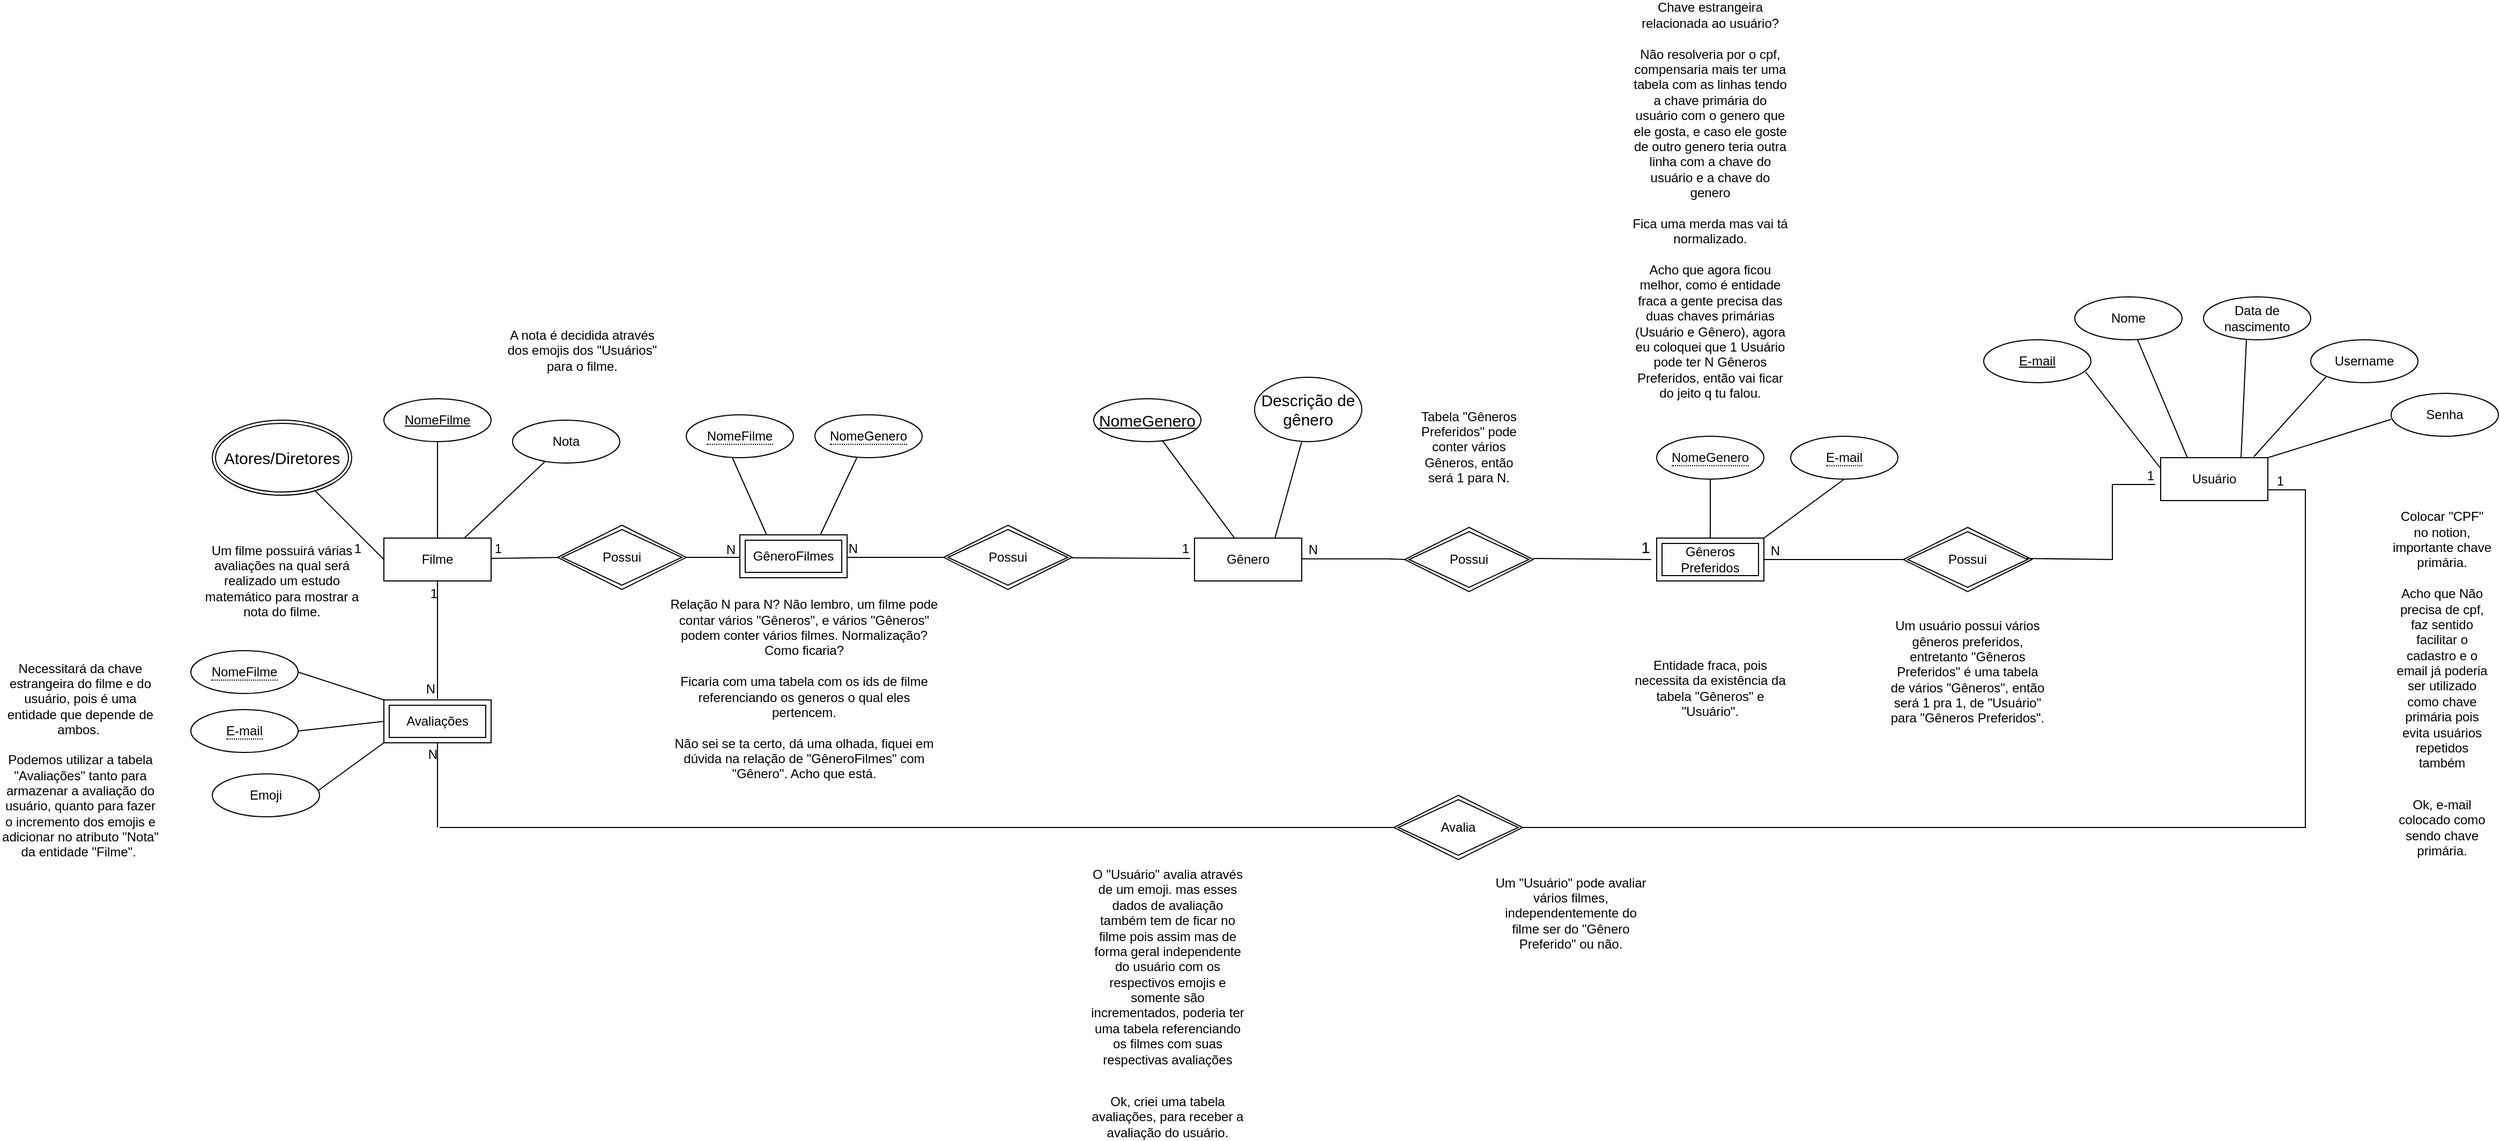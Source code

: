 <mxfile version="13.7.9" type="github">
  <diagram id="0xa6XQxd06VCzED5pH2x" name="Page-1">
    <mxGraphModel dx="1865" dy="1749" grid="1" gridSize="10" guides="1" tooltips="1" connect="1" arrows="1" fold="1" page="1" pageScale="1" pageWidth="827" pageHeight="1169" math="0" shadow="0">
      <root>
        <mxCell id="0" />
        <mxCell id="1" parent="0" />
        <mxCell id="W5c56srnWiqUfJg9jJK2-87" value="Filme" style="whiteSpace=wrap;html=1;align=center;" parent="1" vertex="1">
          <mxGeometry x="-392" y="160" width="100" height="40" as="geometry" />
        </mxCell>
        <mxCell id="W5c56srnWiqUfJg9jJK2-88" value="Usuário" style="whiteSpace=wrap;html=1;align=center;" parent="1" vertex="1">
          <mxGeometry x="1265" y="85" width="100" height="40" as="geometry" />
        </mxCell>
        <mxCell id="W5c56srnWiqUfJg9jJK2-89" value="Gênero" style="whiteSpace=wrap;html=1;align=center;" parent="1" vertex="1">
          <mxGeometry x="364" y="160" width="100" height="40" as="geometry" />
        </mxCell>
        <mxCell id="W5c56srnWiqUfJg9jJK2-91" value="Tabela &quot;Gêneros Preferidos&quot; pode conter vários Gêneros, então será 1 para N." style="text;html=1;strokeColor=none;fillColor=none;align=center;verticalAlign=middle;whiteSpace=wrap;rounded=0;" parent="1" vertex="1">
          <mxGeometry x="570" y="65" width="100" height="20" as="geometry" />
        </mxCell>
        <mxCell id="W5c56srnWiqUfJg9jJK2-93" style="edgeStyle=orthogonalEdgeStyle;rounded=0;orthogonalLoop=1;jettySize=auto;html=1;exitX=0.5;exitY=1;exitDx=0;exitDy=0;" parent="1" edge="1">
          <mxGeometry relative="1" as="geometry">
            <mxPoint x="-182" y="110" as="sourcePoint" />
            <mxPoint x="-182" y="110" as="targetPoint" />
          </mxGeometry>
        </mxCell>
        <mxCell id="W5c56srnWiqUfJg9jJK2-95" value="Nome" style="ellipse;whiteSpace=wrap;html=1;align=center;" parent="1" vertex="1">
          <mxGeometry x="1185" y="-65" width="100" height="40" as="geometry" />
        </mxCell>
        <mxCell id="W5c56srnWiqUfJg9jJK2-96" value="Data de nascimento" style="ellipse;whiteSpace=wrap;html=1;align=center;" parent="1" vertex="1">
          <mxGeometry x="1305" y="-65" width="100" height="40" as="geometry" />
        </mxCell>
        <mxCell id="W5c56srnWiqUfJg9jJK2-97" value="Username" style="ellipse;whiteSpace=wrap;html=1;align=center;" parent="1" vertex="1">
          <mxGeometry x="1405" y="-25" width="100" height="40" as="geometry" />
        </mxCell>
        <mxCell id="W5c56srnWiqUfJg9jJK2-100" value="Senha" style="ellipse;whiteSpace=wrap;html=1;align=center;" parent="1" vertex="1">
          <mxGeometry x="1480" y="25" width="100" height="40" as="geometry" />
        </mxCell>
        <mxCell id="W5c56srnWiqUfJg9jJK2-105" style="edgeStyle=orthogonalEdgeStyle;rounded=0;orthogonalLoop=1;jettySize=auto;html=1;exitX=0.5;exitY=1;exitDx=0;exitDy=0;" parent="1" source="W5c56srnWiqUfJg9jJK2-96" target="W5c56srnWiqUfJg9jJK2-96" edge="1">
          <mxGeometry relative="1" as="geometry" />
        </mxCell>
        <mxCell id="W5c56srnWiqUfJg9jJK2-106" value="" style="endArrow=none;html=1;rounded=0;exitX=1;exitY=0.5;exitDx=0;exitDy=0;entryX=0;entryY=0.25;entryDx=0;entryDy=0;" parent="1" target="W5c56srnWiqUfJg9jJK2-88" edge="1">
          <mxGeometry relative="1" as="geometry">
            <mxPoint x="1195" y="5" as="sourcePoint" />
            <mxPoint x="1315" y="65" as="targetPoint" />
          </mxGeometry>
        </mxCell>
        <mxCell id="W5c56srnWiqUfJg9jJK2-107" value="" style="endArrow=none;html=1;rounded=0;entryX=0.25;entryY=0;entryDx=0;entryDy=0;" parent="1" source="W5c56srnWiqUfJg9jJK2-95" target="W5c56srnWiqUfJg9jJK2-88" edge="1">
          <mxGeometry relative="1" as="geometry">
            <mxPoint x="1185" y="5" as="sourcePoint" />
            <mxPoint x="1285" y="55" as="targetPoint" />
          </mxGeometry>
        </mxCell>
        <mxCell id="W5c56srnWiqUfJg9jJK2-109" value="" style="endArrow=none;html=1;rounded=0;exitX=1;exitY=0.5;exitDx=0;exitDy=0;entryX=0.75;entryY=0;entryDx=0;entryDy=0;" parent="1" target="W5c56srnWiqUfJg9jJK2-88" edge="1">
          <mxGeometry relative="1" as="geometry">
            <mxPoint x="1345" y="-25" as="sourcePoint" />
            <mxPoint x="1445" y="25" as="targetPoint" />
          </mxGeometry>
        </mxCell>
        <mxCell id="W5c56srnWiqUfJg9jJK2-111" value="" style="endArrow=none;html=1;rounded=0;exitX=1;exitY=0;exitDx=0;exitDy=0;entryX=0;entryY=1;entryDx=0;entryDy=0;" parent="1" source="W5c56srnWiqUfJg9jJK2-88" edge="1">
          <mxGeometry relative="1" as="geometry">
            <mxPoint x="1365" y="35" as="sourcePoint" />
            <mxPoint x="1479.883" y="49.237" as="targetPoint" />
          </mxGeometry>
        </mxCell>
        <mxCell id="W5c56srnWiqUfJg9jJK2-112" value="" style="endArrow=none;html=1;rounded=0;entryX=0;entryY=1;entryDx=0;entryDy=0;exitX=0.87;exitY=-0.025;exitDx=0;exitDy=0;exitPerimeter=0;" parent="1" source="W5c56srnWiqUfJg9jJK2-88" target="W5c56srnWiqUfJg9jJK2-97" edge="1">
          <mxGeometry relative="1" as="geometry">
            <mxPoint x="1335" y="10" as="sourcePoint" />
            <mxPoint x="1435" y="60" as="targetPoint" />
            <Array as="points" />
          </mxGeometry>
        </mxCell>
        <mxCell id="W5c56srnWiqUfJg9jJK2-116" value="" style="edgeStyle=entityRelationEdgeStyle;fontSize=12;html=1;endArrow=ERoneToMany;startArrow=ERmandOne;targetPerimeterSpacing=0;sketch=0;rounded=0;strokeColor=none;" parent="1" edge="1">
          <mxGeometry width="100" height="100" relative="1" as="geometry">
            <mxPoint x="855" y="225" as="sourcePoint" />
            <mxPoint x="805" y="425" as="targetPoint" />
          </mxGeometry>
        </mxCell>
        <mxCell id="W5c56srnWiqUfJg9jJK2-118" value="Um usuário possui vários gêneros preferidos, entretanto &quot;Gêneros Preferidos&quot; é uma tabela de vários &quot;Gêneros&quot;, então será 1 pra 1, de &quot;Usuário&quot; para &quot;Gêneros Preferidos&quot;." style="text;html=1;strokeColor=none;fillColor=none;align=center;verticalAlign=middle;whiteSpace=wrap;rounded=0;" parent="1" vertex="1">
          <mxGeometry x="1010" y="275" width="150" height="20" as="geometry" />
        </mxCell>
        <mxCell id="W5c56srnWiqUfJg9jJK2-125" value="Nota" style="ellipse;whiteSpace=wrap;html=1;align=center;" parent="1" vertex="1">
          <mxGeometry x="-272" y="50" width="100" height="40" as="geometry" />
        </mxCell>
        <mxCell id="W5c56srnWiqUfJg9jJK2-128" value="NomeFilme" style="ellipse;whiteSpace=wrap;html=1;align=center;fontStyle=4;" parent="1" vertex="1">
          <mxGeometry x="-392" y="30" width="100" height="40" as="geometry" />
        </mxCell>
        <mxCell id="W5c56srnWiqUfJg9jJK2-129" value="" style="endArrow=none;html=1;rounded=0;strokeColor=#000000;exitX=0.5;exitY=1;exitDx=0;exitDy=0;" parent="1" source="W5c56srnWiqUfJg9jJK2-128" target="W5c56srnWiqUfJg9jJK2-87" edge="1">
          <mxGeometry relative="1" as="geometry">
            <mxPoint x="-472" y="120" as="sourcePoint" />
            <mxPoint x="-312" y="120" as="targetPoint" />
          </mxGeometry>
        </mxCell>
        <mxCell id="W5c56srnWiqUfJg9jJK2-130" value="" style="endArrow=none;html=1;rounded=0;strokeColor=#000000;entryX=0.75;entryY=0;entryDx=0;entryDy=0;" parent="1" source="W5c56srnWiqUfJg9jJK2-125" target="W5c56srnWiqUfJg9jJK2-87" edge="1">
          <mxGeometry relative="1" as="geometry">
            <mxPoint x="-402" y="100" as="sourcePoint" />
            <mxPoint x="-347.556" y="170" as="targetPoint" />
            <Array as="points" />
          </mxGeometry>
        </mxCell>
        <mxCell id="W5c56srnWiqUfJg9jJK2-137" value="Gêneros Preferidos" style="shape=ext;margin=3;double=1;whiteSpace=wrap;html=1;align=center;" parent="1" vertex="1">
          <mxGeometry x="795" y="160" width="100" height="40" as="geometry" />
        </mxCell>
        <mxCell id="W5c56srnWiqUfJg9jJK2-138" value="Entidade fraca, pois necessita da existência da tabela &quot;Gêneros&quot; e &quot;Usuário&quot;." style="text;html=1;strokeColor=none;fillColor=none;align=center;verticalAlign=middle;whiteSpace=wrap;rounded=0;" parent="1" vertex="1">
          <mxGeometry x="770" y="285" width="150" height="30" as="geometry" />
        </mxCell>
        <mxCell id="W5c56srnWiqUfJg9jJK2-139" style="edgeStyle=orthogonalEdgeStyle;rounded=0;sketch=0;jumpStyle=none;orthogonalLoop=1;jettySize=auto;html=1;exitX=0.5;exitY=1;exitDx=0;exitDy=0;startArrow=ERoneToMany;startFill=0;targetPerimeterSpacing=0;strokeColor=#000000;" parent="1" edge="1">
          <mxGeometry relative="1" as="geometry">
            <mxPoint x="1020" y="355" as="sourcePoint" />
            <mxPoint x="1020" y="355" as="targetPoint" />
          </mxGeometry>
        </mxCell>
        <mxCell id="W5c56srnWiqUfJg9jJK2-145" value="Possui" style="shape=rhombus;double=1;perimeter=rhombusPerimeter;whiteSpace=wrap;html=1;align=center;" parent="1" vertex="1">
          <mxGeometry x="1025" y="150" width="120" height="60" as="geometry" />
        </mxCell>
        <mxCell id="W5c56srnWiqUfJg9jJK2-147" value="&lt;span style=&quot;border-bottom: 1px dotted&quot;&gt;E-mail&lt;/span&gt;" style="ellipse;whiteSpace=wrap;html=1;align=center;" parent="1" vertex="1">
          <mxGeometry x="920" y="65" width="100" height="40" as="geometry" />
        </mxCell>
        <mxCell id="W5c56srnWiqUfJg9jJK2-148" value="" style="endArrow=none;html=1;rounded=0;strokeColor=#000000;strokeWidth=1;entryX=1;entryY=0;entryDx=0;entryDy=0;exitX=0.5;exitY=1;exitDx=0;exitDy=0;" parent="1" source="W5c56srnWiqUfJg9jJK2-147" target="W5c56srnWiqUfJg9jJK2-137" edge="1">
          <mxGeometry relative="1" as="geometry">
            <mxPoint x="795" y="90" as="sourcePoint" />
            <mxPoint x="955" y="90" as="targetPoint" />
          </mxGeometry>
        </mxCell>
        <mxCell id="W5c56srnWiqUfJg9jJK2-149" value="Chave estrangeira relacionada ao usuário?&lt;br&gt;&lt;br&gt;Não resolveria por o cpf, compensaria mais ter uma tabela com as linhas tendo a chave primária do usuário com o genero que ele gosta, e caso ele goste de outro genero teria outra linha com a chave do usuário e a chave do genero&lt;br&gt;&lt;br&gt;Fica uma merda mas vai tá normalizado.&lt;br&gt;&lt;br&gt;Acho que agora ficou melhor, como é entidade fraca a gente precisa das duas chaves primárias (Usuário e Gênero), agora eu coloquei que 1 Usuário pode ter N Gêneros Preferidos, então vai ficar do jeito q tu falou." style="text;html=1;strokeColor=none;fillColor=none;align=center;verticalAlign=middle;whiteSpace=wrap;rounded=0;" parent="1" vertex="1">
          <mxGeometry x="770" y="-170" width="150" height="30" as="geometry" />
        </mxCell>
        <mxCell id="W5c56srnWiqUfJg9jJK2-150" value="Possui" style="shape=rhombus;double=1;perimeter=rhombusPerimeter;whiteSpace=wrap;html=1;align=center;" parent="1" vertex="1">
          <mxGeometry x="560" y="150" width="120" height="60" as="geometry" />
        </mxCell>
        <mxCell id="W5c56srnWiqUfJg9jJK2-151" value="" style="endArrow=none;html=1;rounded=0;strokeColor=#000000;strokeWidth=1;" parent="1" edge="1">
          <mxGeometry relative="1" as="geometry">
            <mxPoint x="680" y="179" as="sourcePoint" />
            <mxPoint x="790" y="180" as="targetPoint" />
          </mxGeometry>
        </mxCell>
        <mxCell id="W5c56srnWiqUfJg9jJK2-152" value="1" style="resizable=0;html=1;align=right;verticalAlign=bottom;fontSize=15;" parent="W5c56srnWiqUfJg9jJK2-151" connectable="0" vertex="1">
          <mxGeometry x="1" relative="1" as="geometry">
            <mxPoint as="offset" />
          </mxGeometry>
        </mxCell>
        <mxCell id="W5c56srnWiqUfJg9jJK2-153" value="" style="endArrow=none;html=1;rounded=0;strokeColor=#000000;strokeWidth=1;entryX=0;entryY=0.5;entryDx=0;entryDy=0;" parent="1" target="W5c56srnWiqUfJg9jJK2-150" edge="1">
          <mxGeometry relative="1" as="geometry">
            <mxPoint x="464" y="179.33" as="sourcePoint" />
            <mxPoint x="550" y="179" as="targetPoint" />
            <Array as="points">
              <mxPoint x="544" y="179.33" />
            </Array>
          </mxGeometry>
        </mxCell>
        <mxCell id="W5c56srnWiqUfJg9jJK2-154" value="N" style="resizable=0;html=1;align=right;verticalAlign=bottom;" parent="W5c56srnWiqUfJg9jJK2-153" connectable="0" vertex="1">
          <mxGeometry x="1" relative="1" as="geometry">
            <mxPoint x="-79.99" as="offset" />
          </mxGeometry>
        </mxCell>
        <mxCell id="W5c56srnWiqUfJg9jJK2-156" value="" style="endArrow=none;html=1;rounded=0;strokeColor=#000000;strokeWidth=1;entryX=0;entryY=0.5;entryDx=0;entryDy=0;exitX=1;exitY=0.5;exitDx=0;exitDy=0;" parent="1" source="W5c56srnWiqUfJg9jJK2-137" target="W5c56srnWiqUfJg9jJK2-145" edge="1">
          <mxGeometry relative="1" as="geometry">
            <mxPoint x="860" y="195" as="sourcePoint" />
            <mxPoint x="1020" y="195" as="targetPoint" />
          </mxGeometry>
        </mxCell>
        <mxCell id="W5c56srnWiqUfJg9jJK2-157" value="N" style="resizable=0;html=1;align=right;verticalAlign=bottom;" parent="W5c56srnWiqUfJg9jJK2-156" connectable="0" vertex="1">
          <mxGeometry x="1" relative="1" as="geometry">
            <mxPoint x="-115" as="offset" />
          </mxGeometry>
        </mxCell>
        <mxCell id="W5c56srnWiqUfJg9jJK2-158" value="" style="endArrow=none;html=1;rounded=0;strokeColor=#000000;strokeWidth=1;" parent="1" edge="1">
          <mxGeometry relative="1" as="geometry">
            <mxPoint x="1140" y="179" as="sourcePoint" />
            <mxPoint x="1260" y="110" as="targetPoint" />
            <Array as="points">
              <mxPoint x="1220" y="180" />
              <mxPoint x="1220" y="110" />
            </Array>
          </mxGeometry>
        </mxCell>
        <mxCell id="W5c56srnWiqUfJg9jJK2-159" value="1" style="resizable=0;html=1;align=right;verticalAlign=bottom;" parent="W5c56srnWiqUfJg9jJK2-158" connectable="0" vertex="1">
          <mxGeometry x="1" relative="1" as="geometry" />
        </mxCell>
        <mxCell id="W5c56srnWiqUfJg9jJK2-161" value="" style="endArrow=none;html=1;rounded=0;strokeColor=#000000;strokeWidth=1;fontSize=15;" parent="1" edge="1">
          <mxGeometry relative="1" as="geometry">
            <mxPoint x="249.302" y="178.349" as="sourcePoint" />
            <mxPoint x="360" y="179" as="targetPoint" />
          </mxGeometry>
        </mxCell>
        <mxCell id="W5c56srnWiqUfJg9jJK2-162" value="1" style="resizable=0;html=1;align=right;verticalAlign=bottom;" parent="W5c56srnWiqUfJg9jJK2-161" connectable="0" vertex="1">
          <mxGeometry x="1" relative="1" as="geometry" />
        </mxCell>
        <mxCell id="W5c56srnWiqUfJg9jJK2-163" value="" style="endArrow=none;html=1;rounded=0;strokeColor=#000000;strokeWidth=1;fontSize=15;" parent="1" edge="1">
          <mxGeometry relative="1" as="geometry">
            <mxPoint x="-292" y="179" as="sourcePoint" />
            <mxPoint x="-220" y="178" as="targetPoint" />
          </mxGeometry>
        </mxCell>
        <mxCell id="W5c56srnWiqUfJg9jJK2-164" value="1" style="resizable=0;html=1;align=right;verticalAlign=bottom;" parent="W5c56srnWiqUfJg9jJK2-163" connectable="0" vertex="1">
          <mxGeometry x="1" relative="1" as="geometry">
            <mxPoint x="-192" as="offset" />
          </mxGeometry>
        </mxCell>
        <mxCell id="W5c56srnWiqUfJg9jJK2-165" value="Relação N para N? Não lembro, um filme pode contar vários &quot;Gêneros&quot;, e vários &quot;Gêneros&quot; podem conter vários filmes. Normalização? Como ficaria?&lt;br&gt;&lt;br&gt;Ficaria com uma tabela com os ids de filme referenciando os generos o qual eles pertencem. &lt;br&gt;&lt;br&gt;Não sei se ta certo, dá uma olhada, fiquei em dúvida na relação de &quot;GêneroFilmes&quot; com &quot;Gênero&quot;. Acho que está." style="text;html=1;strokeColor=none;fillColor=none;align=center;verticalAlign=middle;whiteSpace=wrap;rounded=0;" parent="1" vertex="1">
          <mxGeometry x="-130" y="291" width="260" height="20" as="geometry" />
        </mxCell>
        <mxCell id="W5c56srnWiqUfJg9jJK2-168" value="Colocar &quot;CPF&quot; no notion, importante chave primária.&lt;br&gt;&lt;br&gt;Acho que Não precisa de cpf, faz sentido facilitar o cadastro e o email já poderia ser utilizado como chave primária pois evita usuários repetidos também&lt;br&gt;" style="text;html=1;strokeColor=none;fillColor=none;align=center;verticalAlign=middle;whiteSpace=wrap;rounded=0;" parent="1" vertex="1">
          <mxGeometry x="1480" y="245" width="95" height="20" as="geometry" />
        </mxCell>
        <mxCell id="W5c56srnWiqUfJg9jJK2-169" value="NomeGenero" style="ellipse;whiteSpace=wrap;html=1;align=center;fontStyle=4;fontSize=15;" parent="1" vertex="1">
          <mxGeometry x="270" y="30" width="100" height="40" as="geometry" />
        </mxCell>
        <mxCell id="W5c56srnWiqUfJg9jJK2-170" value="Descrição de gênero" style="ellipse;whiteSpace=wrap;html=1;align=center;fontSize=15;" parent="1" vertex="1">
          <mxGeometry x="420" y="10" width="100" height="60" as="geometry" />
        </mxCell>
        <mxCell id="W5c56srnWiqUfJg9jJK2-172" value="" style="endArrow=none;html=1;rounded=0;strokeColor=#000000;strokeWidth=1;fontSize=15;entryX=0.373;entryY=0;entryDx=0;entryDy=0;entryPerimeter=0;" parent="1" source="W5c56srnWiqUfJg9jJK2-169" target="W5c56srnWiqUfJg9jJK2-89" edge="1">
          <mxGeometry relative="1" as="geometry">
            <mxPoint x="100" as="sourcePoint" />
            <mxPoint x="260" as="targetPoint" />
          </mxGeometry>
        </mxCell>
        <mxCell id="W5c56srnWiqUfJg9jJK2-173" value="" style="endArrow=none;html=1;rounded=0;strokeColor=#000000;strokeWidth=1;fontSize=15;entryX=0.75;entryY=0;entryDx=0;entryDy=0;" parent="1" target="W5c56srnWiqUfJg9jJK2-89" edge="1">
          <mxGeometry relative="1" as="geometry">
            <mxPoint x="464.005" y="70.005" as="sourcePoint" />
            <mxPoint x="531.26" y="160.81" as="targetPoint" />
          </mxGeometry>
        </mxCell>
        <mxCell id="W5c56srnWiqUfJg9jJK2-176" value="" style="endArrow=none;html=1;rounded=0;strokeColor=#000000;strokeWidth=1;fontSize=15;exitX=1;exitY=0.5;exitDx=0;exitDy=0;entryX=1;entryY=0.75;entryDx=0;entryDy=0;" parent="1" target="W5c56srnWiqUfJg9jJK2-88" edge="1">
          <mxGeometry relative="1" as="geometry">
            <mxPoint x="670" y="430" as="sourcePoint" />
            <mxPoint x="1410" y="120" as="targetPoint" />
            <Array as="points">
              <mxPoint x="1400" y="430" />
              <mxPoint x="1400" y="115" />
            </Array>
          </mxGeometry>
        </mxCell>
        <mxCell id="W5c56srnWiqUfJg9jJK2-177" value="1" style="resizable=0;html=1;align=right;verticalAlign=bottom;" parent="W5c56srnWiqUfJg9jJK2-176" connectable="0" vertex="1">
          <mxGeometry x="1" relative="1" as="geometry">
            <mxPoint x="15" as="offset" />
          </mxGeometry>
        </mxCell>
        <mxCell id="W5c56srnWiqUfJg9jJK2-178" value="Um &quot;Usuário&quot; pode avaliar vários filmes, independentemente do filme ser do &quot;Gênero Preferido&quot; ou não." style="text;html=1;strokeColor=none;fillColor=none;align=center;verticalAlign=middle;whiteSpace=wrap;rounded=0;" parent="1" vertex="1">
          <mxGeometry x="640" y="500" width="150" height="20" as="geometry" />
        </mxCell>
        <mxCell id="W5c56srnWiqUfJg9jJK2-179" value="" style="endArrow=none;html=1;rounded=0;strokeColor=#000000;strokeWidth=1;fontSize=15;entryX=0;entryY=0.5;entryDx=0;entryDy=0;" parent="1" edge="1">
          <mxGeometry relative="1" as="geometry">
            <mxPoint x="-80" y="430" as="sourcePoint" />
            <mxPoint x="550" y="430" as="targetPoint" />
            <Array as="points">
              <mxPoint x="-340" y="430" />
              <mxPoint x="-220" y="430" />
            </Array>
          </mxGeometry>
        </mxCell>
        <mxCell id="W5c56srnWiqUfJg9jJK2-181" value="O &quot;Usuário&quot; avalia através de um emoji. mas esses dados de avaliação também tem de ficar no filme pois assim mas de forma geral independente do usuário com os respectivos emojis e somente são incrementados, poderia ter uma tabela referenciando os filmes com suas respectivas avaliações" style="text;html=1;strokeColor=none;fillColor=none;align=center;verticalAlign=middle;whiteSpace=wrap;rounded=0;" parent="1" vertex="1">
          <mxGeometry x="264" y="550" width="150" height="20" as="geometry" />
        </mxCell>
        <mxCell id="W5c56srnWiqUfJg9jJK2-182" value="A nota é decidida através dos emojis dos &quot;Usuários&quot; para o filme." style="text;html=1;strokeColor=none;fillColor=none;align=center;verticalAlign=middle;whiteSpace=wrap;rounded=0;" parent="1" vertex="1">
          <mxGeometry x="-282" y="-25" width="150" height="20" as="geometry" />
        </mxCell>
        <mxCell id="W5c56srnWiqUfJg9jJK2-183" value="Atores/Diretores" style="ellipse;shape=doubleEllipse;margin=3;whiteSpace=wrap;html=1;align=center;fontSize=15;" parent="1" vertex="1">
          <mxGeometry x="-552" y="50" width="130" height="70" as="geometry" />
        </mxCell>
        <mxCell id="W5c56srnWiqUfJg9jJK2-185" value="" style="endArrow=none;html=1;rounded=0;strokeColor=#000000;strokeWidth=1;fontSize=15;entryX=0;entryY=0.5;entryDx=0;entryDy=0;" parent="1" source="W5c56srnWiqUfJg9jJK2-183" target="W5c56srnWiqUfJg9jJK2-87" edge="1">
          <mxGeometry relative="1" as="geometry">
            <mxPoint x="-567" y="180" as="sourcePoint" />
            <mxPoint x="-407" y="180" as="targetPoint" />
          </mxGeometry>
        </mxCell>
        <mxCell id="sbRYQMaYCzekH6Nd8PXY-3" value="" style="endArrow=none;html=1;rounded=0;strokeColor=#000000;strokeWidth=1;fontSize=15;entryX=0.5;entryY=1;entryDx=0;entryDy=0;exitX=0.5;exitY=0;exitDx=0;exitDy=0;exitPerimeter=0;" edge="1" parent="1" target="W5c56srnWiqUfJg9jJK2-87">
          <mxGeometry relative="1" as="geometry">
            <mxPoint x="-342" y="310" as="sourcePoint" />
            <mxPoint x="-342.5" y="210" as="targetPoint" />
            <Array as="points" />
          </mxGeometry>
        </mxCell>
        <mxCell id="sbRYQMaYCzekH6Nd8PXY-4" value="1" style="resizable=0;html=1;align=right;verticalAlign=bottom;" connectable="0" vertex="1" parent="sbRYQMaYCzekH6Nd8PXY-3">
          <mxGeometry x="1" relative="1" as="geometry">
            <mxPoint y="20" as="offset" />
          </mxGeometry>
        </mxCell>
        <mxCell id="sbRYQMaYCzekH6Nd8PXY-5" value="N" style="resizable=0;html=1;align=right;verticalAlign=bottom;" connectable="0" vertex="1" parent="1">
          <mxGeometry x="-122.001" y="320.0" as="geometry">
            <mxPoint x="-221" y="-11" as="offset" />
          </mxGeometry>
        </mxCell>
        <mxCell id="sbRYQMaYCzekH6Nd8PXY-6" value="Ok, criei uma tabela avaliações, para receber a avaliação do usuário." style="text;html=1;strokeColor=none;fillColor=none;align=center;verticalAlign=middle;whiteSpace=wrap;rounded=0;" vertex="1" parent="1">
          <mxGeometry x="264" y="690" width="150" height="20" as="geometry" />
        </mxCell>
        <mxCell id="sbRYQMaYCzekH6Nd8PXY-9" value="Um filme possuirá várias avaliações na qual será realizado um estudo matemático para mostrar a nota do filme." style="text;html=1;strokeColor=none;fillColor=none;align=center;verticalAlign=middle;whiteSpace=wrap;rounded=0;" vertex="1" parent="1">
          <mxGeometry x="-562" y="190" width="150" height="20" as="geometry" />
        </mxCell>
        <mxCell id="sbRYQMaYCzekH6Nd8PXY-10" value="E-mail" style="ellipse;whiteSpace=wrap;html=1;align=center;fontStyle=4;" vertex="1" parent="1">
          <mxGeometry x="1100" y="-25" width="100" height="40" as="geometry" />
        </mxCell>
        <mxCell id="sbRYQMaYCzekH6Nd8PXY-11" value="Ok, e-mail colocado como sendo chave primária." style="text;html=1;strokeColor=none;fillColor=none;align=center;verticalAlign=middle;whiteSpace=wrap;rounded=0;" vertex="1" parent="1">
          <mxGeometry x="1480" y="420" width="95" height="20" as="geometry" />
        </mxCell>
        <mxCell id="sbRYQMaYCzekH6Nd8PXY-12" value="Necessitará da chave estrangeira do filme e do usuário, pois é uma entidade que depende de ambos.&amp;nbsp;" style="text;html=1;strokeColor=none;fillColor=none;align=center;verticalAlign=middle;whiteSpace=wrap;rounded=0;" vertex="1" parent="1">
          <mxGeometry x="-750" y="300" width="150" height="20" as="geometry" />
        </mxCell>
        <mxCell id="sbRYQMaYCzekH6Nd8PXY-13" value="N" style="resizable=0;html=1;align=right;verticalAlign=bottom;" connectable="0" vertex="1" parent="1">
          <mxGeometry x="-342" y="370" as="geometry" />
        </mxCell>
        <mxCell id="sbRYQMaYCzekH6Nd8PXY-14" value="Avaliações" style="shape=ext;margin=3;double=1;whiteSpace=wrap;html=1;align=center;" vertex="1" parent="1">
          <mxGeometry x="-392" y="311" width="100" height="40" as="geometry" />
        </mxCell>
        <mxCell id="sbRYQMaYCzekH6Nd8PXY-15" value="&lt;span style=&quot;border-bottom: 1px dotted&quot;&gt;NomeFilme&lt;/span&gt;" style="ellipse;whiteSpace=wrap;html=1;align=center;" vertex="1" parent="1">
          <mxGeometry x="-572" y="265" width="100" height="40" as="geometry" />
        </mxCell>
        <mxCell id="sbRYQMaYCzekH6Nd8PXY-17" value="" style="endArrow=none;html=1;rounded=0;entryX=0;entryY=0;entryDx=0;entryDy=0;exitX=1;exitY=0.5;exitDx=0;exitDy=0;" edge="1" parent="1" source="sbRYQMaYCzekH6Nd8PXY-15" target="sbRYQMaYCzekH6Nd8PXY-14">
          <mxGeometry relative="1" as="geometry">
            <mxPoint x="-552" y="200" as="sourcePoint" />
            <mxPoint x="-392" y="200" as="targetPoint" />
          </mxGeometry>
        </mxCell>
        <mxCell id="sbRYQMaYCzekH6Nd8PXY-19" value="" style="endArrow=none;html=1;rounded=0;entryX=0;entryY=1;entryDx=0;entryDy=0;exitX=0.948;exitY=0.3;exitDx=0;exitDy=0;exitPerimeter=0;" edge="1" parent="1" target="sbRYQMaYCzekH6Nd8PXY-14">
          <mxGeometry relative="1" as="geometry">
            <mxPoint x="-462.2" y="402" as="sourcePoint" />
            <mxPoint x="-382" y="420" as="targetPoint" />
            <Array as="points" />
          </mxGeometry>
        </mxCell>
        <mxCell id="sbRYQMaYCzekH6Nd8PXY-21" value="&lt;span style=&quot;border-bottom: 1px dotted&quot;&gt;E-mail&lt;/span&gt;" style="ellipse;whiteSpace=wrap;html=1;align=center;" vertex="1" parent="1">
          <mxGeometry x="-572" y="320" width="100" height="40" as="geometry" />
        </mxCell>
        <mxCell id="sbRYQMaYCzekH6Nd8PXY-22" value="" style="endArrow=none;html=1;rounded=0;entryX=0;entryY=0.5;entryDx=0;entryDy=0;exitX=1;exitY=0.5;exitDx=0;exitDy=0;" edge="1" parent="1" source="sbRYQMaYCzekH6Nd8PXY-21" target="sbRYQMaYCzekH6Nd8PXY-14">
          <mxGeometry relative="1" as="geometry">
            <mxPoint x="-452.2" y="412" as="sourcePoint" />
            <mxPoint x="-382" y="361" as="targetPoint" />
            <Array as="points" />
          </mxGeometry>
        </mxCell>
        <mxCell id="sbRYQMaYCzekH6Nd8PXY-23" value="&lt;span style=&quot;border-bottom: 1px dotted&quot;&gt;NomeGenero&lt;/span&gt;" style="ellipse;whiteSpace=wrap;html=1;align=center;" vertex="1" parent="1">
          <mxGeometry x="795" y="65" width="100" height="40" as="geometry" />
        </mxCell>
        <mxCell id="sbRYQMaYCzekH6Nd8PXY-24" value="" style="endArrow=none;html=1;rounded=0;strokeColor=#000000;strokeWidth=1;exitX=0.5;exitY=1;exitDx=0;exitDy=0;" edge="1" parent="1" source="sbRYQMaYCzekH6Nd8PXY-23" target="W5c56srnWiqUfJg9jJK2-137">
          <mxGeometry relative="1" as="geometry">
            <mxPoint x="940" y="105" as="sourcePoint" />
            <mxPoint x="855" y="170" as="targetPoint" />
          </mxGeometry>
        </mxCell>
        <mxCell id="sbRYQMaYCzekH6Nd8PXY-25" value="Emoji" style="ellipse;whiteSpace=wrap;html=1;align=center;" vertex="1" parent="1">
          <mxGeometry x="-552" y="380" width="100" height="40" as="geometry" />
        </mxCell>
        <mxCell id="sbRYQMaYCzekH6Nd8PXY-27" value="Podemos utilizar a tabela &quot;Avaliações&quot; tanto para armazenar a avaliação do usuário, quanto para fazer o incremento dos emojis e adicionar no atributo &quot;Nota&quot; da entidade &quot;Filme&quot;.&amp;nbsp;" style="text;html=1;strokeColor=none;fillColor=none;align=center;verticalAlign=middle;whiteSpace=wrap;rounded=0;" vertex="1" parent="1">
          <mxGeometry x="-750" y="400" width="150" height="20" as="geometry" />
        </mxCell>
        <mxCell id="sbRYQMaYCzekH6Nd8PXY-40" value="" style="endArrow=none;html=1;rounded=0;" edge="1" parent="1">
          <mxGeometry relative="1" as="geometry">
            <mxPoint x="-342" y="351" as="sourcePoint" />
            <mxPoint x="-342" y="430" as="targetPoint" />
          </mxGeometry>
        </mxCell>
        <mxCell id="sbRYQMaYCzekH6Nd8PXY-45" value="GêneroFilmes" style="shape=ext;margin=3;double=1;whiteSpace=wrap;html=1;align=center;" vertex="1" parent="1">
          <mxGeometry x="-60" y="157" width="100" height="40" as="geometry" />
        </mxCell>
        <mxCell id="sbRYQMaYCzekH6Nd8PXY-49" value="" style="endArrow=none;html=1;rounded=0;strokeColor=#000000;strokeWidth=1;fontSize=15;" edge="1" parent="1">
          <mxGeometry relative="1" as="geometry">
            <mxPoint x="-122" y="178" as="sourcePoint" />
            <mxPoint x="-60" y="178" as="targetPoint" />
          </mxGeometry>
        </mxCell>
        <mxCell id="sbRYQMaYCzekH6Nd8PXY-50" value="1" style="resizable=0;html=1;align=right;verticalAlign=bottom;" connectable="0" vertex="1" parent="sbRYQMaYCzekH6Nd8PXY-49">
          <mxGeometry x="1" relative="1" as="geometry">
            <mxPoint x="-222" as="offset" />
          </mxGeometry>
        </mxCell>
        <mxCell id="sbRYQMaYCzekH6Nd8PXY-51" value="N" style="resizable=0;html=1;align=right;verticalAlign=bottom;" connectable="0" vertex="1" parent="1">
          <mxGeometry x="-100" y="140" as="geometry">
            <mxPoint x="36" y="39" as="offset" />
          </mxGeometry>
        </mxCell>
        <mxCell id="sbRYQMaYCzekH6Nd8PXY-52" value="" style="endArrow=none;html=1;rounded=0;strokeColor=#000000;strokeWidth=1;fontSize=15;" edge="1" parent="1">
          <mxGeometry relative="1" as="geometry">
            <mxPoint x="40" y="178" as="sourcePoint" />
            <mxPoint x="130" y="178" as="targetPoint" />
          </mxGeometry>
        </mxCell>
        <mxCell id="sbRYQMaYCzekH6Nd8PXY-53" value="N" style="resizable=0;html=1;align=right;verticalAlign=bottom;" connectable="0" vertex="1" parent="sbRYQMaYCzekH6Nd8PXY-52">
          <mxGeometry x="1" relative="1" as="geometry">
            <mxPoint x="-80" as="offset" />
          </mxGeometry>
        </mxCell>
        <mxCell id="sbRYQMaYCzekH6Nd8PXY-54" value="&lt;span style=&quot;border-bottom: 1px dotted&quot;&gt;NomeFilme&lt;/span&gt;" style="ellipse;whiteSpace=wrap;html=1;align=center;" vertex="1" parent="1">
          <mxGeometry x="-110" y="45" width="100" height="40" as="geometry" />
        </mxCell>
        <mxCell id="sbRYQMaYCzekH6Nd8PXY-55" value="&lt;span style=&quot;border-bottom: 1px dotted&quot;&gt;NomeGenero&lt;/span&gt;" style="ellipse;whiteSpace=wrap;html=1;align=center;" vertex="1" parent="1">
          <mxGeometry x="10" y="45" width="100" height="40" as="geometry" />
        </mxCell>
        <mxCell id="sbRYQMaYCzekH6Nd8PXY-56" value="" style="endArrow=none;html=1;rounded=0;strokeColor=#000000;strokeWidth=1;fontSize=15;entryX=0.75;entryY=0;entryDx=0;entryDy=0;exitX=0.394;exitY=0.985;exitDx=0;exitDy=0;exitPerimeter=0;" edge="1" parent="1" source="sbRYQMaYCzekH6Nd8PXY-55" target="sbRYQMaYCzekH6Nd8PXY-45">
          <mxGeometry relative="1" as="geometry">
            <mxPoint x="39.997" y="89.995" as="sourcePoint" />
            <mxPoint x="107.17" y="180.81" as="targetPoint" />
          </mxGeometry>
        </mxCell>
        <mxCell id="sbRYQMaYCzekH6Nd8PXY-57" value="" style="endArrow=none;html=1;rounded=0;strokeColor=#000000;strokeWidth=1;fontSize=15;entryX=0.25;entryY=0;entryDx=0;entryDy=0;" edge="1" parent="1" target="sbRYQMaYCzekH6Nd8PXY-45">
          <mxGeometry relative="1" as="geometry">
            <mxPoint x="-67.003" y="84.995" as="sourcePoint" />
            <mxPoint x="0.17" y="175.81" as="targetPoint" />
          </mxGeometry>
        </mxCell>
        <mxCell id="sbRYQMaYCzekH6Nd8PXY-58" style="edgeStyle=orthogonalEdgeStyle;rounded=0;orthogonalLoop=1;jettySize=auto;html=1;exitX=0.5;exitY=1;exitDx=0;exitDy=0;" edge="1" parent="1" source="W5c56srnWiqUfJg9jJK2-165" target="W5c56srnWiqUfJg9jJK2-165">
          <mxGeometry relative="1" as="geometry" />
        </mxCell>
        <mxCell id="sbRYQMaYCzekH6Nd8PXY-59" value="Possui" style="shape=rhombus;double=1;perimeter=rhombusPerimeter;whiteSpace=wrap;html=1;align=center;" vertex="1" parent="1">
          <mxGeometry x="130" y="148" width="120" height="60" as="geometry" />
        </mxCell>
        <mxCell id="sbRYQMaYCzekH6Nd8PXY-60" value="Possui" style="shape=rhombus;double=1;perimeter=rhombusPerimeter;whiteSpace=wrap;html=1;align=center;" vertex="1" parent="1">
          <mxGeometry x="-230" y="148" width="120" height="60" as="geometry" />
        </mxCell>
        <mxCell id="sbRYQMaYCzekH6Nd8PXY-62" value="Avalia" style="shape=rhombus;double=1;perimeter=rhombusPerimeter;whiteSpace=wrap;html=1;align=center;" vertex="1" parent="1">
          <mxGeometry x="550" y="400" width="120" height="60" as="geometry" />
        </mxCell>
      </root>
    </mxGraphModel>
  </diagram>
</mxfile>
